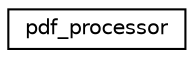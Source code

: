 digraph "Graphical Class Hierarchy"
{
 // LATEX_PDF_SIZE
  edge [fontname="Helvetica",fontsize="10",labelfontname="Helvetica",labelfontsize="10"];
  node [fontname="Helvetica",fontsize="10",shape=record];
  rankdir="LR";
  Node0 [label="pdf_processor",height=0.2,width=0.4,color="black", fillcolor="white", style="filled",URL="$structpdf__processor.html",tooltip=" "];
}
